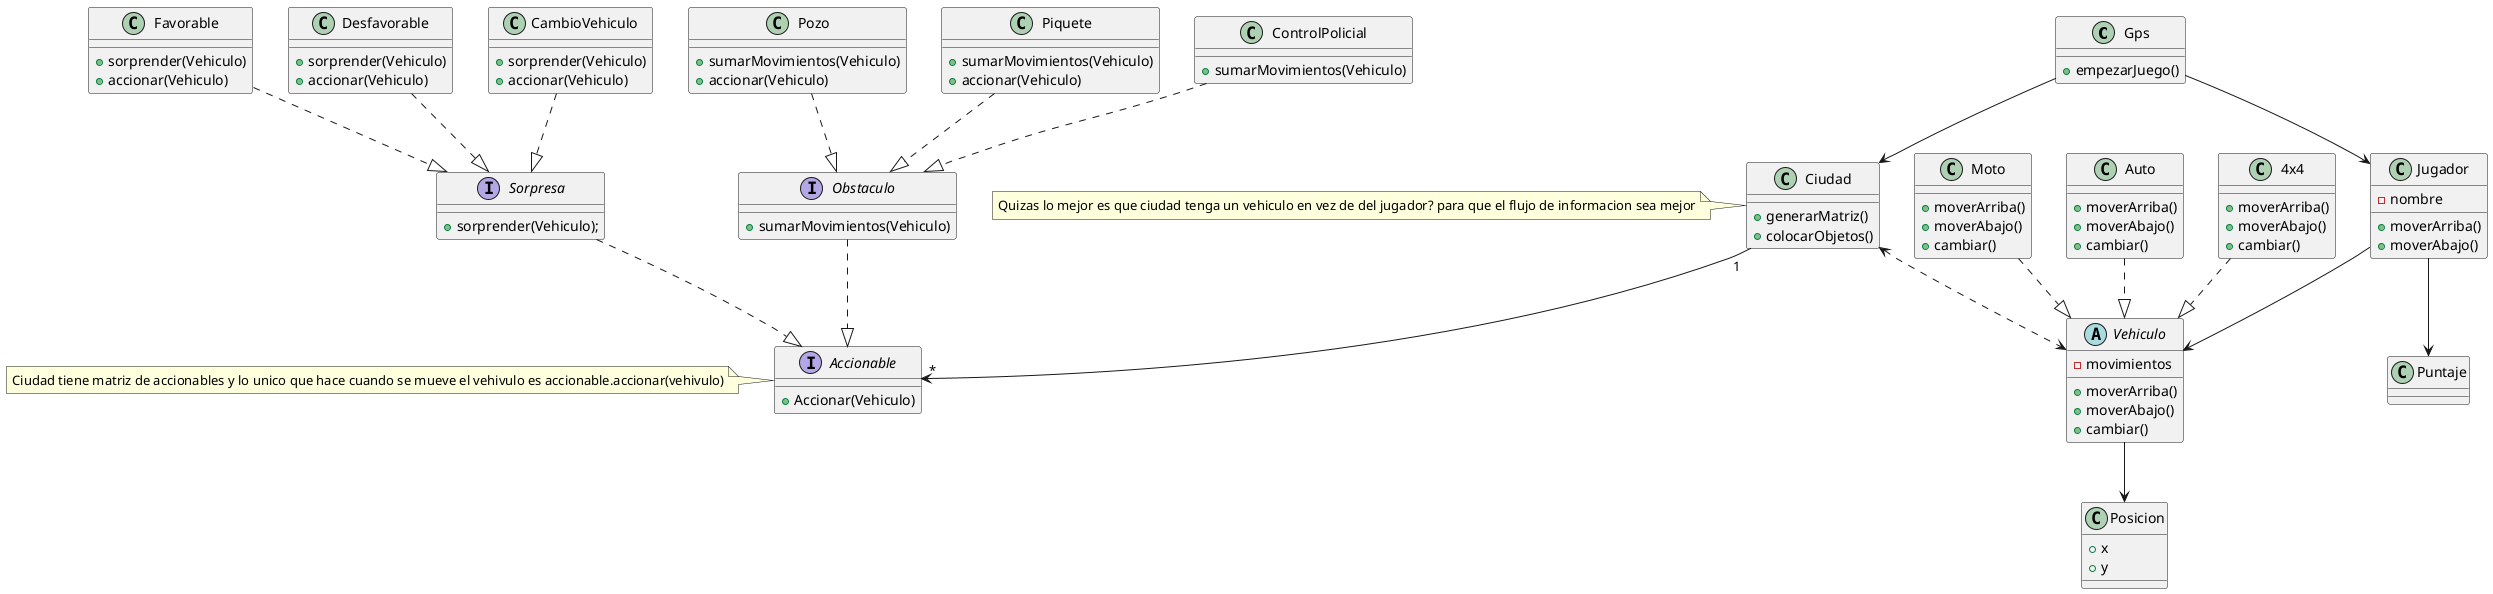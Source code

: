 @startuml
'https://plantuml.com/class-diagram

class Gps{
    + empezarJuego()
}

class Jugador{
    - nombre

    + moverArriba()
    + moverAbajo()
}

abstract Vehiculo{
    - movimientos
    + moverArriba()
    + moverAbajo()
    + cambiar()
}

interface Accionable{
    +Accionar(Vehiculo)
}

class Moto{
    + moverArriba()
    + moverAbajo()
    + cambiar()
}
class Auto{
    + moverArriba()
    + moverAbajo()
    + cambiar()
}

class 4x4{
    + moverArriba()
    + moverAbajo()
    + cambiar()
}

class Ciudad{
    + generarMatriz()
    + colocarObjetos()
}

class Posicion{
    + x
    + y
}

interface Sorpresa{
    + sorprender(Vehiculo);
}

class Favorable{
    + sorprender(Vehiculo)
    + accionar(Vehiculo)
}

class Desfavorable{
    + sorprender(Vehiculo)
    + accionar(Vehiculo)
}

class CambioVehiculo{
    + sorprender(Vehiculo)
    + accionar(Vehiculo)
}

interface Obstaculo{
    + sumarMovimientos(Vehiculo)
}

class Pozo{
    + sumarMovimientos(Vehiculo)
     + accionar(Vehiculo)
}

class Piquete{
    + sumarMovimientos(Vehiculo)
    + accionar(Vehiculo)
}

class ControlPolicial{
    + sumarMovimientos(Vehiculo)

}


class Posicion{

}

class Puntaje{
}
Moto ..|> Vehiculo
Auto ..|> Vehiculo
4x4 ..|> Vehiculo
Gps --> Jugador
Gps --> Ciudad
Vehiculo --> Posicion
Pozo ..|> Obstaculo

Piquete ..|> Obstaculo

ControlPolicial ..|> Obstaculo

Ciudad "1" --> "*" Accionable
Ciudad <..> Vehiculo

Favorable ..|> Sorpresa

Desfavorable ..|> Sorpresa

CambioVehiculo ..|> Sorpresa

Jugador --> Vehiculo
Jugador --> Puntaje

Sorpresa ..|> Accionable
Obstaculo ..|> Accionable

note left of Ciudad: Quizas lo mejor es que ciudad tenga un vehiculo en vez de del jugador? para que el flujo de informacion sea mejor
note left of Accionable: Ciudad tiene matriz de accionables y lo unico que hace cuando se mueve el vehivulo es accionable.accionar(vehivulo)



@enduml
